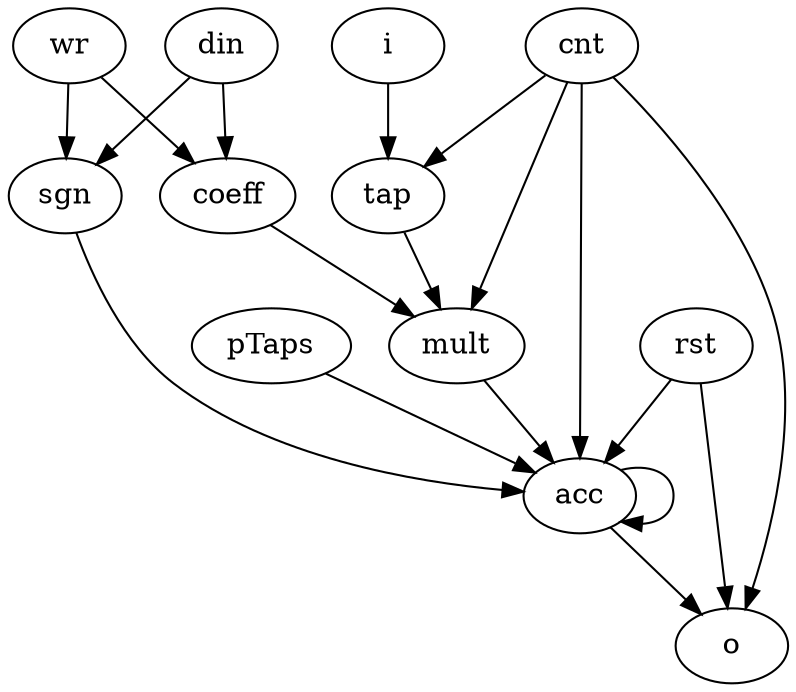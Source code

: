 digraph "" {
	acc -> acc	 [weight=1.0];
	acc -> o	 [weight=1.0];
	din -> coeff	 [weight=1.0];
	din -> sgn	 [weight=1.0];
	tap -> mult	 [weight=1.0];
	i -> tap	 [weight=1.0];
	coeff -> mult	 [weight=1.0];
	cnt -> acc	 [weight=5.0];
	cnt -> tap	 [weight=1.0];
	cnt -> o	 [weight=1.0];
	cnt -> mult	 [weight=1.0];
	pTaps -> acc	 [weight=1.0];
	wr -> coeff	 [weight=1.0];
	wr -> sgn	 [weight=1.0];
	sgn -> acc	 [weight=2.0];
	rst -> acc	 [weight=3.0];
	rst -> o	 [weight=2.0];
	mult -> acc	 [weight=3.0];
}
